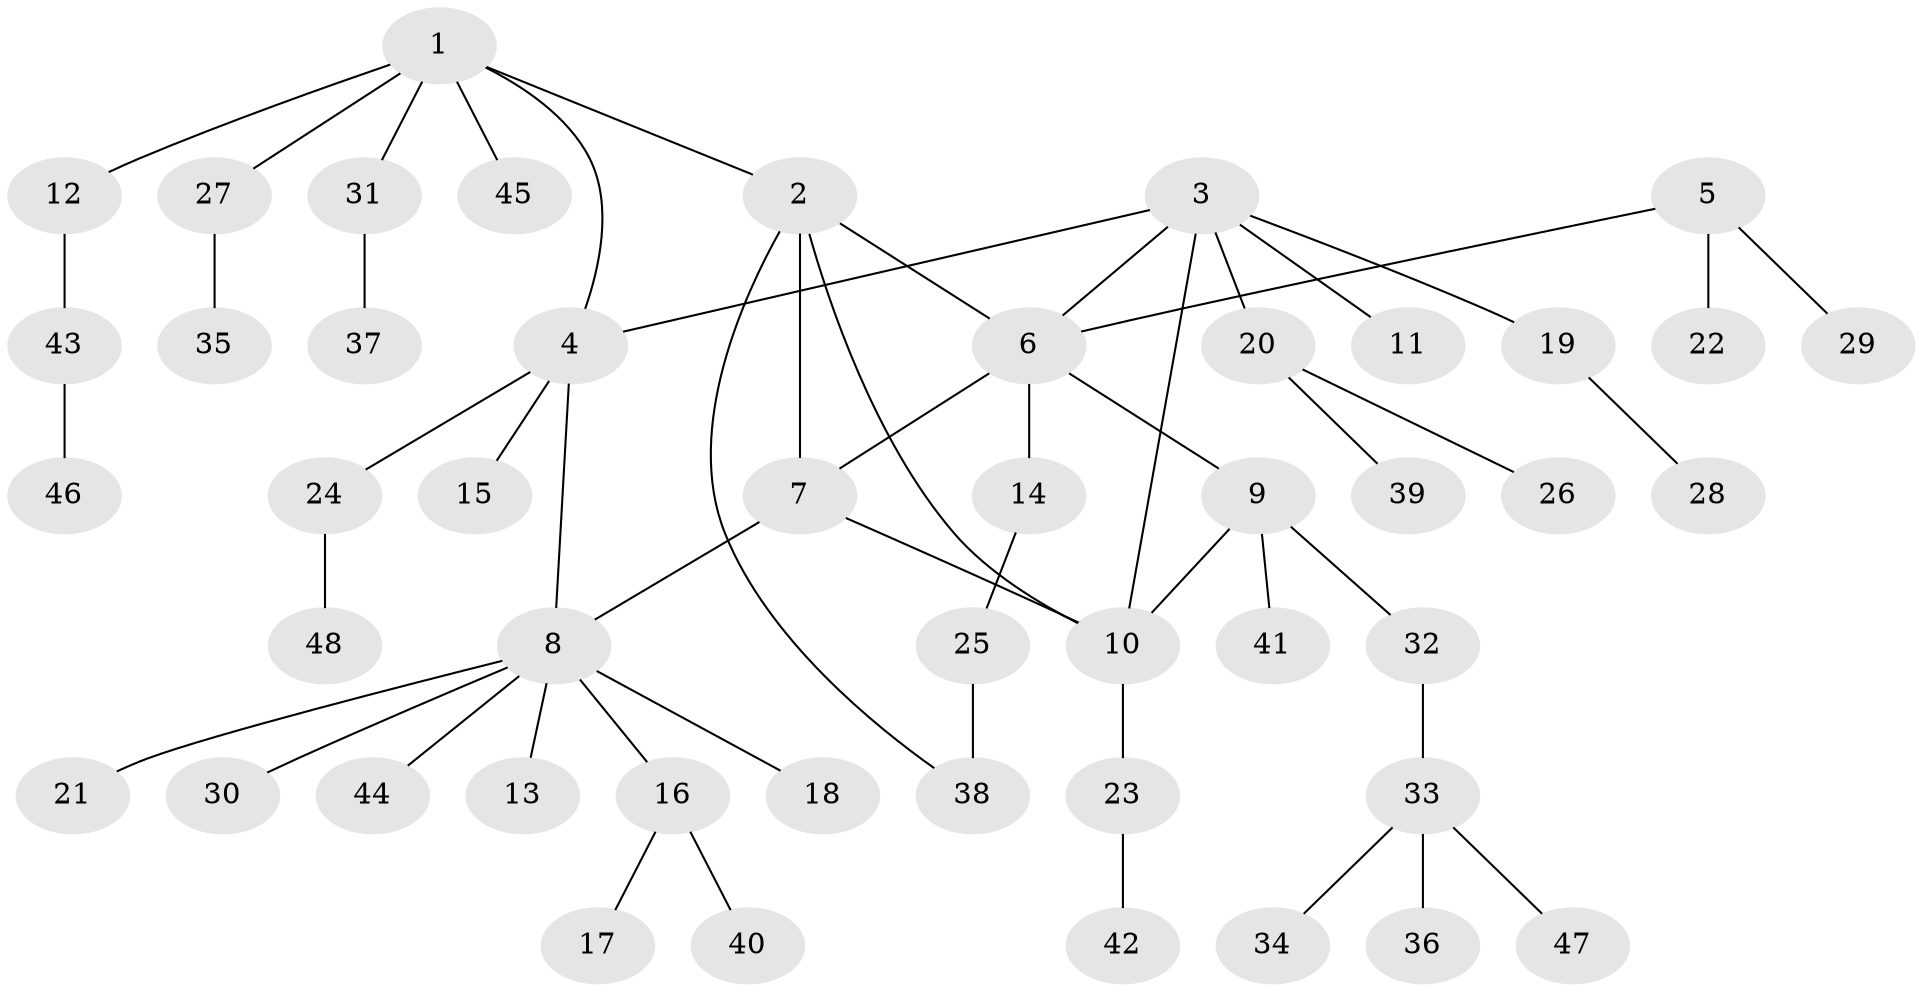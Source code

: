 // Generated by graph-tools (version 1.1) at 2025/11/02/27/25 16:11:31]
// undirected, 48 vertices, 54 edges
graph export_dot {
graph [start="1"]
  node [color=gray90,style=filled];
  1;
  2;
  3;
  4;
  5;
  6;
  7;
  8;
  9;
  10;
  11;
  12;
  13;
  14;
  15;
  16;
  17;
  18;
  19;
  20;
  21;
  22;
  23;
  24;
  25;
  26;
  27;
  28;
  29;
  30;
  31;
  32;
  33;
  34;
  35;
  36;
  37;
  38;
  39;
  40;
  41;
  42;
  43;
  44;
  45;
  46;
  47;
  48;
  1 -- 2;
  1 -- 4;
  1 -- 12;
  1 -- 27;
  1 -- 31;
  1 -- 45;
  2 -- 6;
  2 -- 7;
  2 -- 10;
  2 -- 38;
  3 -- 4;
  3 -- 6;
  3 -- 10;
  3 -- 11;
  3 -- 19;
  3 -- 20;
  4 -- 8;
  4 -- 15;
  4 -- 24;
  5 -- 6;
  5 -- 22;
  5 -- 29;
  6 -- 7;
  6 -- 9;
  6 -- 14;
  7 -- 8;
  7 -- 10;
  8 -- 13;
  8 -- 16;
  8 -- 18;
  8 -- 21;
  8 -- 30;
  8 -- 44;
  9 -- 10;
  9 -- 32;
  9 -- 41;
  10 -- 23;
  12 -- 43;
  14 -- 25;
  16 -- 17;
  16 -- 40;
  19 -- 28;
  20 -- 26;
  20 -- 39;
  23 -- 42;
  24 -- 48;
  25 -- 38;
  27 -- 35;
  31 -- 37;
  32 -- 33;
  33 -- 34;
  33 -- 36;
  33 -- 47;
  43 -- 46;
}

